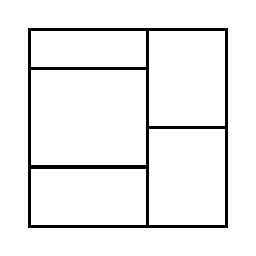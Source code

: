 \begin{tikzpicture}[very thick, scale=.5]
    \draw (0,4) rectangle (3,5);
    \draw (0,3/2) rectangle (3,4);
    \draw (0,0) rectangle (3,3/2);
    \draw (3,5/2) rectangle (5,5);
    \draw (3,0) rectangle (5,5/2);
\end{tikzpicture}
